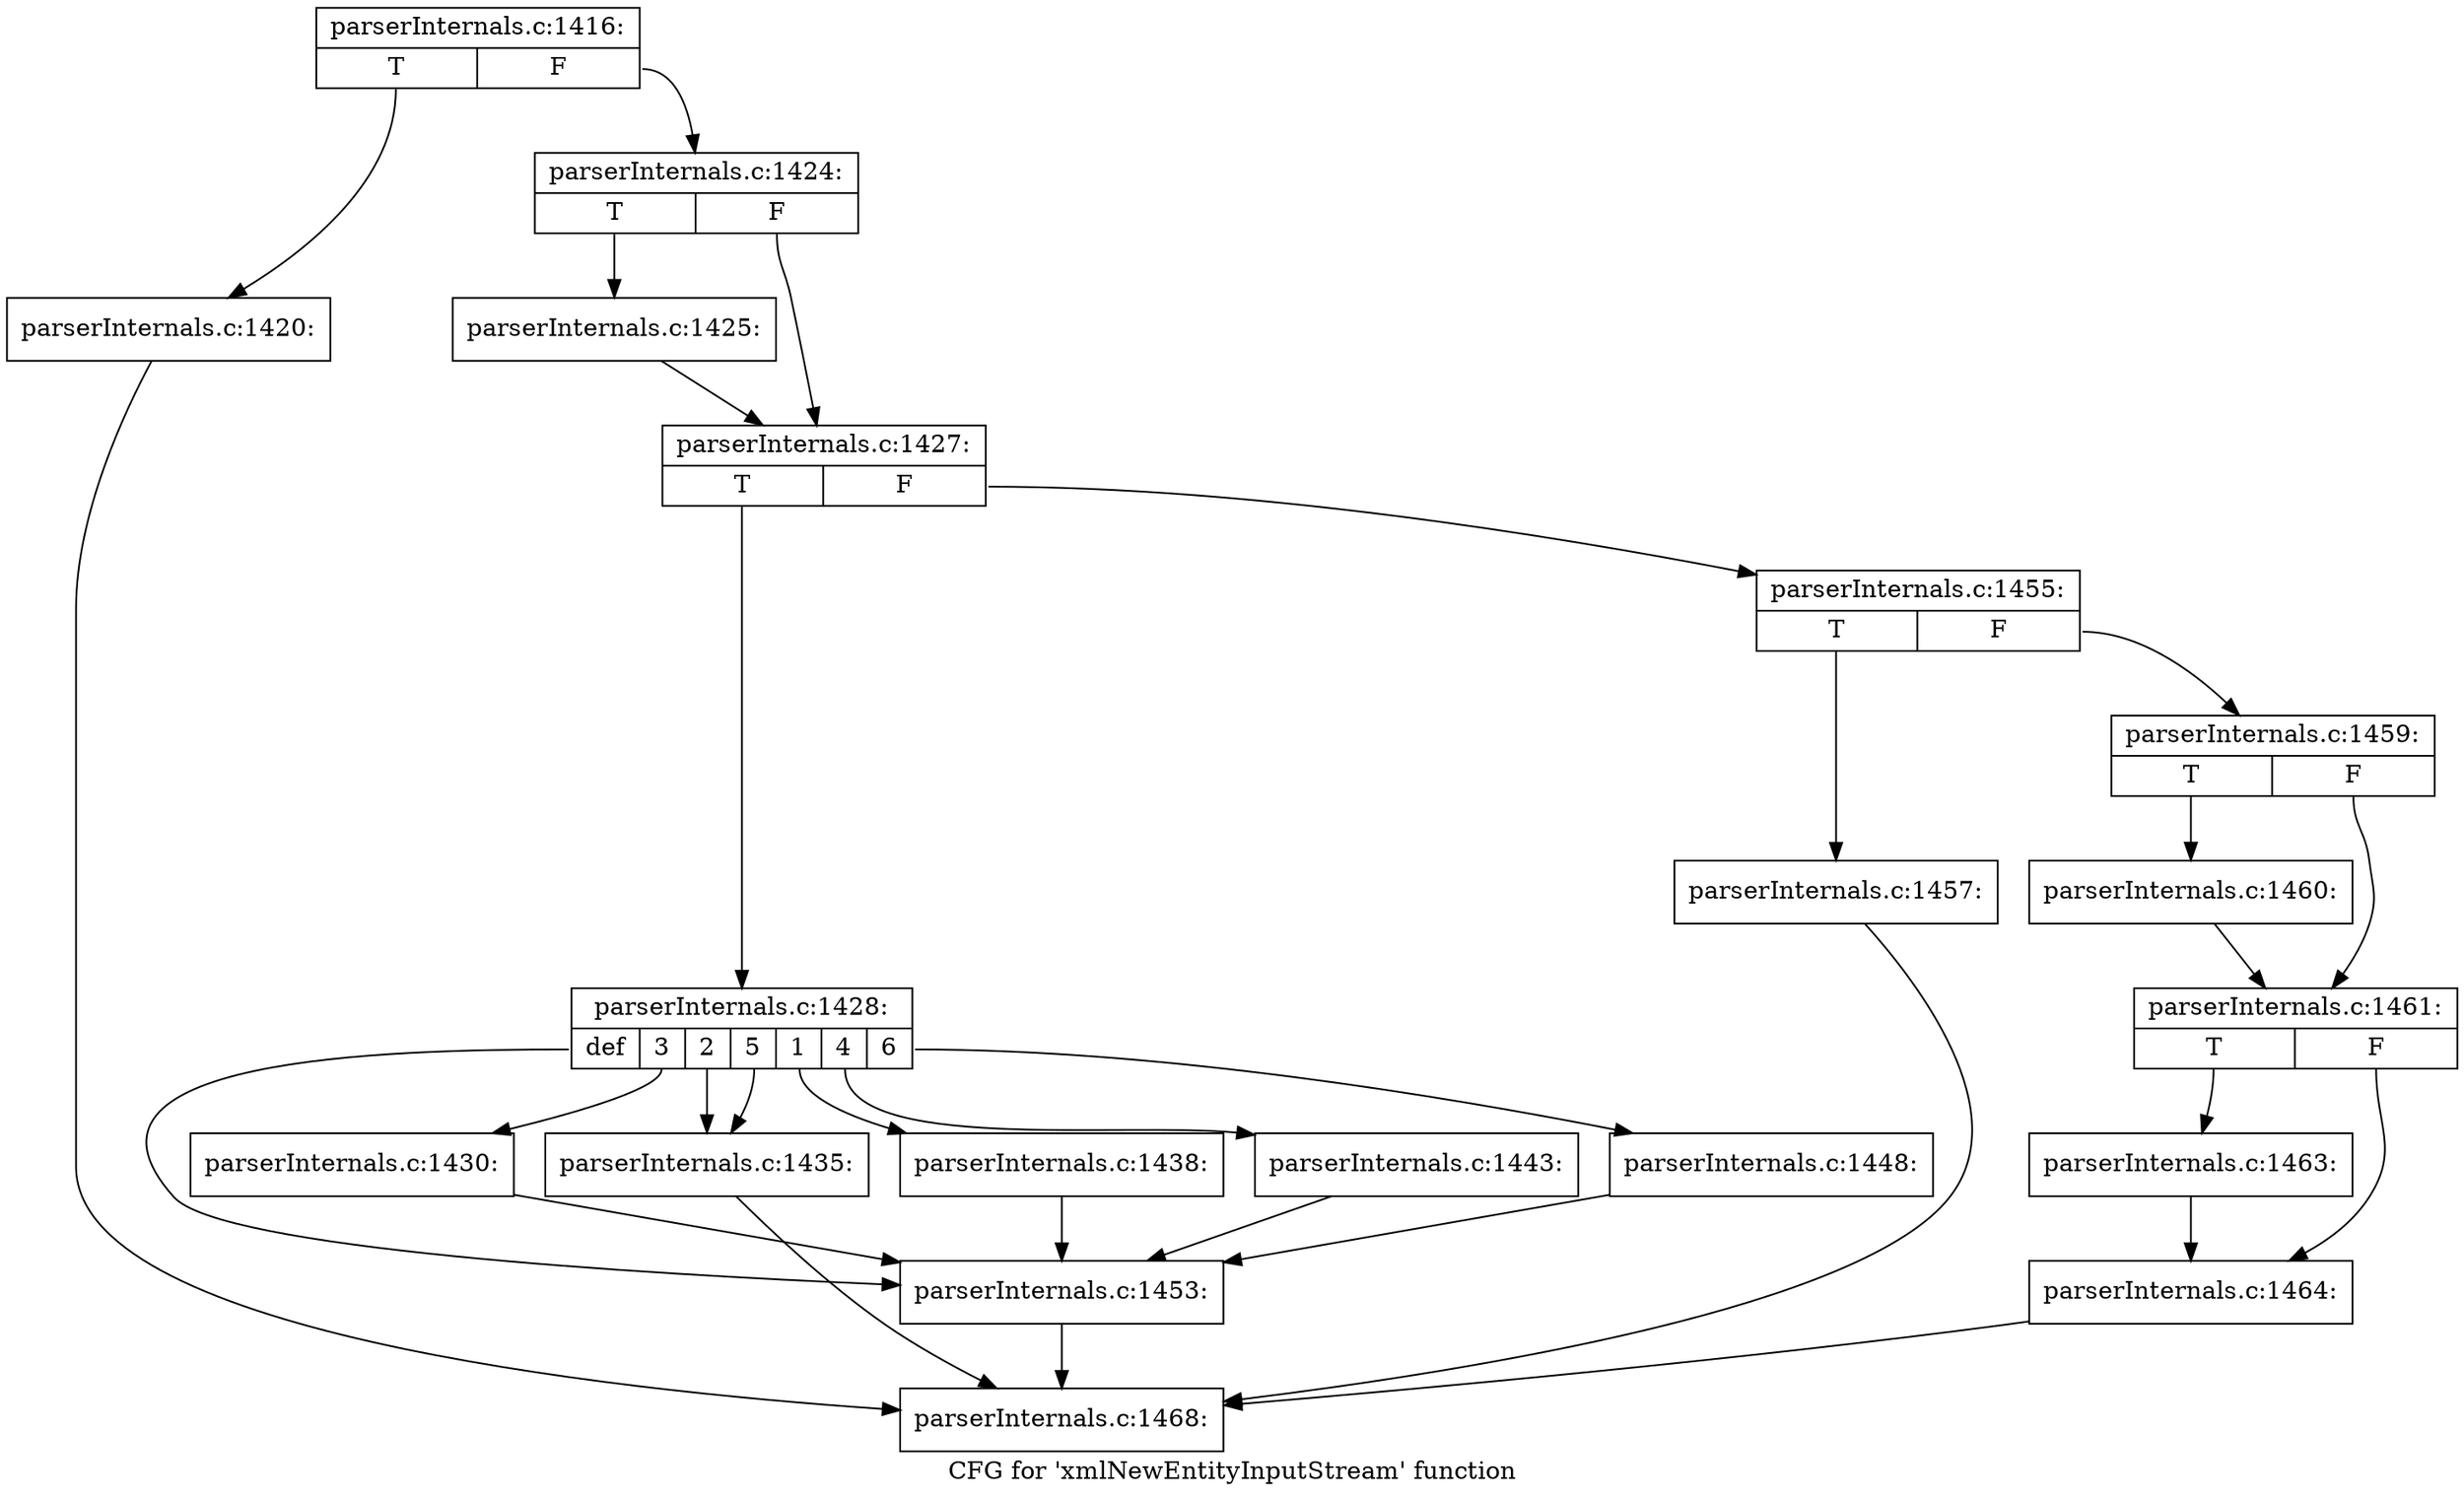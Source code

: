 digraph "CFG for 'xmlNewEntityInputStream' function" {
	label="CFG for 'xmlNewEntityInputStream' function";

	Node0x4dfdff0 [shape=record,label="{parserInternals.c:1416:|{<s0>T|<s1>F}}"];
	Node0x4dfdff0:s0 -> Node0x4f2fe40;
	Node0x4dfdff0:s1 -> Node0x4f2fe90;
	Node0x4f2fe40 [shape=record,label="{parserInternals.c:1420:}"];
	Node0x4f2fe40 -> Node0x4f2a690;
	Node0x4f2fe90 [shape=record,label="{parserInternals.c:1424:|{<s0>T|<s1>F}}"];
	Node0x4f2fe90:s0 -> Node0x4e64910;
	Node0x4f2fe90:s1 -> Node0x4f30ad0;
	Node0x4e64910 [shape=record,label="{parserInternals.c:1425:}"];
	Node0x4e64910 -> Node0x4f30ad0;
	Node0x4f30ad0 [shape=record,label="{parserInternals.c:1427:|{<s0>T|<s1>F}}"];
	Node0x4f30ad0:s0 -> Node0x4f31900;
	Node0x4f30ad0:s1 -> Node0x4f31950;
	Node0x4f31900 [shape=record,label="{parserInternals.c:1428:|{<s0>def|<s1>3|<s2>2|<s3>5|<s4>1|<s5>4|<s6>6}}"];
	Node0x4f31900:s0 -> Node0x4f31d30;
	Node0x4f31900:s1 -> Node0x4f321e0;
	Node0x4f31900:s2 -> Node0x4f32730;
	Node0x4f31900:s3 -> Node0x4f32730;
	Node0x4f31900:s4 -> Node0x4f34120;
	Node0x4f31900:s5 -> Node0x4e9f370;
	Node0x4f31900:s6 -> Node0x4f350a0;
	Node0x4f321e0 [shape=record,label="{parserInternals.c:1430:}"];
	Node0x4f321e0 -> Node0x4f31d30;
	Node0x4f32730 [shape=record,label="{parserInternals.c:1435:}"];
	Node0x4f32730 -> Node0x4f2a690;
	Node0x4f34120 [shape=record,label="{parserInternals.c:1438:}"];
	Node0x4f34120 -> Node0x4f31d30;
	Node0x4e9f370 [shape=record,label="{parserInternals.c:1443:}"];
	Node0x4e9f370 -> Node0x4f31d30;
	Node0x4f350a0 [shape=record,label="{parserInternals.c:1448:}"];
	Node0x4f350a0 -> Node0x4f31d30;
	Node0x4f31d30 [shape=record,label="{parserInternals.c:1453:}"];
	Node0x4f31d30 -> Node0x4f2a690;
	Node0x4f31950 [shape=record,label="{parserInternals.c:1455:|{<s0>T|<s1>F}}"];
	Node0x4f31950:s0 -> Node0x4f31ee0;
	Node0x4f31950:s1 -> Node0x4f35b00;
	Node0x4f31ee0 [shape=record,label="{parserInternals.c:1457:}"];
	Node0x4f31ee0 -> Node0x4f2a690;
	Node0x4f35b00 [shape=record,label="{parserInternals.c:1459:|{<s0>T|<s1>F}}"];
	Node0x4f35b00:s0 -> Node0x4f35fb0;
	Node0x4f35b00:s1 -> Node0x4f36000;
	Node0x4f35fb0 [shape=record,label="{parserInternals.c:1460:}"];
	Node0x4f35fb0 -> Node0x4f36000;
	Node0x4f36000 [shape=record,label="{parserInternals.c:1461:|{<s0>T|<s1>F}}"];
	Node0x4f36000:s0 -> Node0x4f36d30;
	Node0x4f36000:s1 -> Node0x4f36d80;
	Node0x4f36d30 [shape=record,label="{parserInternals.c:1463:}"];
	Node0x4f36d30 -> Node0x4f36d80;
	Node0x4f36d80 [shape=record,label="{parserInternals.c:1464:}"];
	Node0x4f36d80 -> Node0x4f2a690;
	Node0x4f2a690 [shape=record,label="{parserInternals.c:1468:}"];
}
